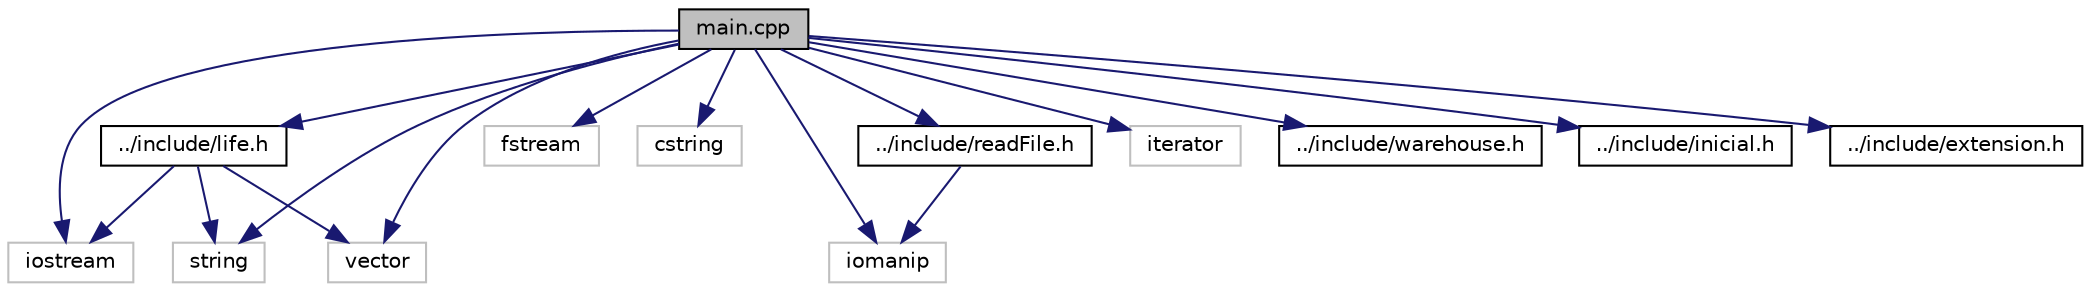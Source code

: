 digraph "main.cpp"
{
  edge [fontname="Helvetica",fontsize="10",labelfontname="Helvetica",labelfontsize="10"];
  node [fontname="Helvetica",fontsize="10",shape=record];
  Node0 [label="main.cpp",height=0.2,width=0.4,color="black", fillcolor="grey75", style="filled", fontcolor="black"];
  Node0 -> Node1 [color="midnightblue",fontsize="10",style="solid"];
  Node1 [label="iostream",height=0.2,width=0.4,color="grey75", fillcolor="white", style="filled"];
  Node0 -> Node2 [color="midnightblue",fontsize="10",style="solid"];
  Node2 [label="fstream",height=0.2,width=0.4,color="grey75", fillcolor="white", style="filled"];
  Node0 -> Node3 [color="midnightblue",fontsize="10",style="solid"];
  Node3 [label="cstring",height=0.2,width=0.4,color="grey75", fillcolor="white", style="filled"];
  Node0 -> Node4 [color="midnightblue",fontsize="10",style="solid"];
  Node4 [label="iomanip",height=0.2,width=0.4,color="grey75", fillcolor="white", style="filled"];
  Node0 -> Node5 [color="midnightblue",fontsize="10",style="solid"];
  Node5 [label="string",height=0.2,width=0.4,color="grey75", fillcolor="white", style="filled"];
  Node0 -> Node6 [color="midnightblue",fontsize="10",style="solid"];
  Node6 [label="iterator",height=0.2,width=0.4,color="grey75", fillcolor="white", style="filled"];
  Node0 -> Node7 [color="midnightblue",fontsize="10",style="solid"];
  Node7 [label="vector",height=0.2,width=0.4,color="grey75", fillcolor="white", style="filled"];
  Node0 -> Node8 [color="midnightblue",fontsize="10",style="solid"];
  Node8 [label="../include/life.h",height=0.2,width=0.4,color="black", fillcolor="white", style="filled",URL="$d7/d44/life_8h.html"];
  Node8 -> Node1 [color="midnightblue",fontsize="10",style="solid"];
  Node8 -> Node7 [color="midnightblue",fontsize="10",style="solid"];
  Node8 -> Node5 [color="midnightblue",fontsize="10",style="solid"];
  Node0 -> Node9 [color="midnightblue",fontsize="10",style="solid"];
  Node9 [label="../include/warehouse.h",height=0.2,width=0.4,color="black", fillcolor="white", style="filled",URL="$d0/d05/warehouse_8h.html"];
  Node0 -> Node10 [color="midnightblue",fontsize="10",style="solid"];
  Node10 [label="../include/readFile.h",height=0.2,width=0.4,color="black", fillcolor="white", style="filled",URL="$d3/d61/readFile_8h.html"];
  Node10 -> Node4 [color="midnightblue",fontsize="10",style="solid"];
  Node0 -> Node11 [color="midnightblue",fontsize="10",style="solid"];
  Node11 [label="../include/inicial.h",height=0.2,width=0.4,color="black", fillcolor="white", style="filled",URL="$d2/da4/inicial_8h.html"];
  Node0 -> Node12 [color="midnightblue",fontsize="10",style="solid"];
  Node12 [label="../include/extension.h",height=0.2,width=0.4,color="black", fillcolor="white", style="filled",URL="$d8/d3b/extension_8h.html"];
}
